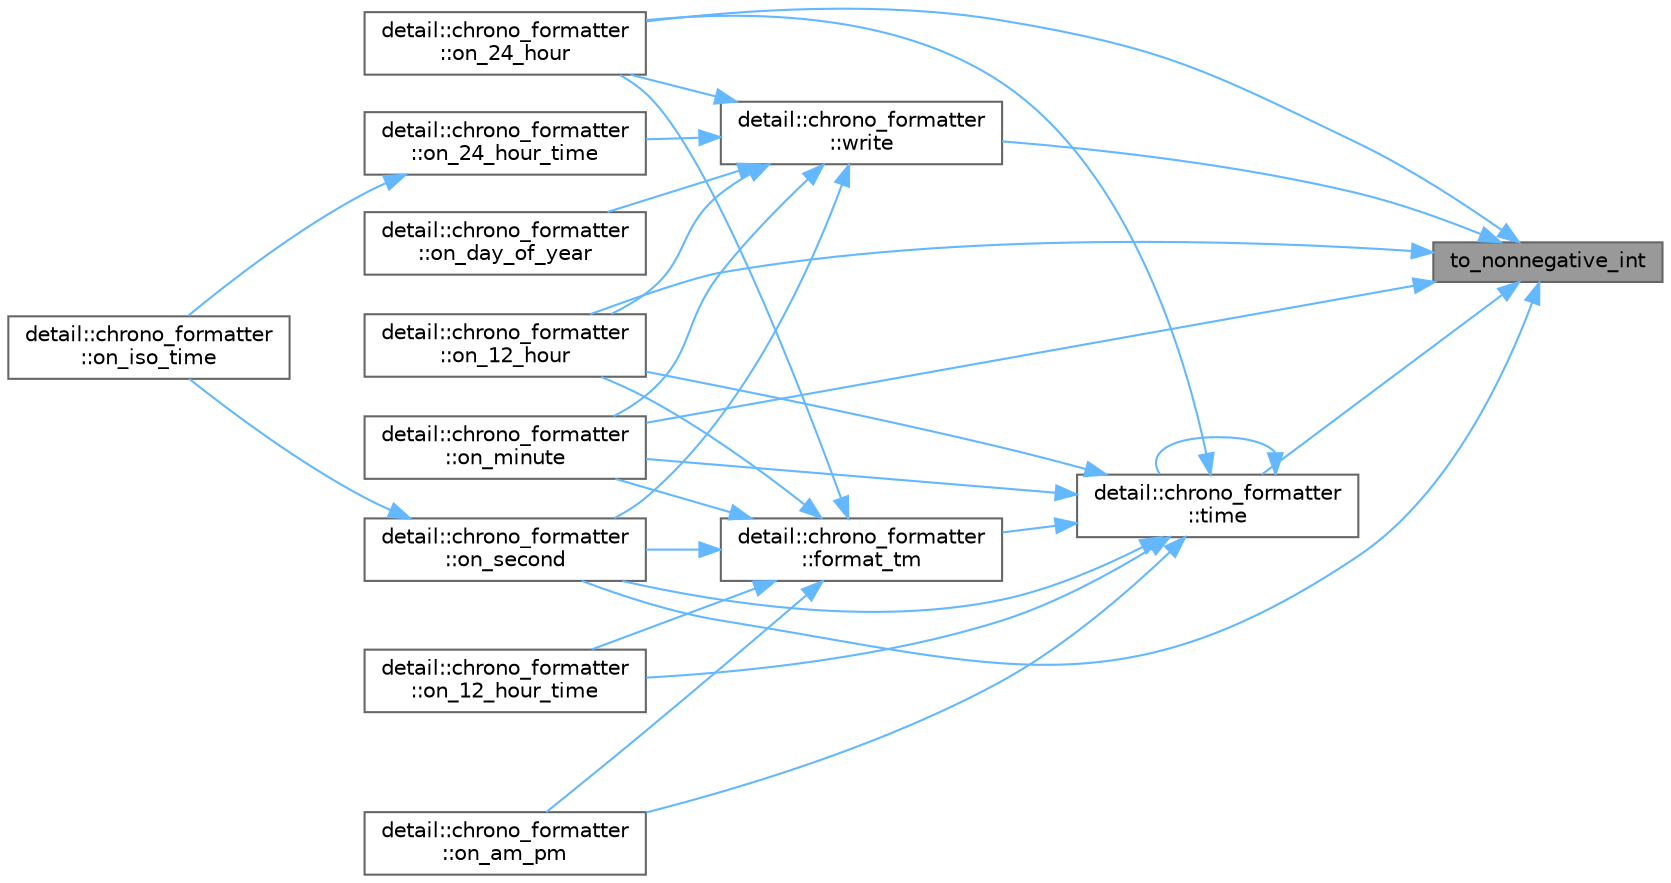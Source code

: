 digraph "to_nonnegative_int"
{
 // LATEX_PDF_SIZE
  bgcolor="transparent";
  edge [fontname=Helvetica,fontsize=10,labelfontname=Helvetica,labelfontsize=10];
  node [fontname=Helvetica,fontsize=10,shape=box,height=0.2,width=0.4];
  rankdir="RL";
  Node1 [id="Node000001",label="to_nonnegative_int",height=0.2,width=0.4,color="gray40", fillcolor="grey60", style="filled", fontcolor="black",tooltip=" "];
  Node1 -> Node2 [id="edge1_Node000001_Node000002",dir="back",color="steelblue1",style="solid",tooltip=" "];
  Node2 [id="Node000002",label="detail::chrono_formatter\l::on_12_hour",height=0.2,width=0.4,color="grey40", fillcolor="white", style="filled",URL="$structdetail_1_1chrono__formatter.html#a3f7aacce265226c5965e6081c4799336",tooltip=" "];
  Node1 -> Node3 [id="edge2_Node000001_Node000003",dir="back",color="steelblue1",style="solid",tooltip=" "];
  Node3 [id="Node000003",label="detail::chrono_formatter\l::on_24_hour",height=0.2,width=0.4,color="grey40", fillcolor="white", style="filled",URL="$structdetail_1_1chrono__formatter.html#aea488566e3e4ca46319ef5f5151755a0",tooltip=" "];
  Node1 -> Node4 [id="edge3_Node000001_Node000004",dir="back",color="steelblue1",style="solid",tooltip=" "];
  Node4 [id="Node000004",label="detail::chrono_formatter\l::on_minute",height=0.2,width=0.4,color="grey40", fillcolor="white", style="filled",URL="$structdetail_1_1chrono__formatter.html#a5fa9e34decab3a88e4c9543effa54e31",tooltip=" "];
  Node1 -> Node5 [id="edge4_Node000001_Node000005",dir="back",color="steelblue1",style="solid",tooltip=" "];
  Node5 [id="Node000005",label="detail::chrono_formatter\l::on_second",height=0.2,width=0.4,color="grey40", fillcolor="white", style="filled",URL="$structdetail_1_1chrono__formatter.html#afcb9a0eff4398874cbff0b5466c5f56c",tooltip=" "];
  Node5 -> Node6 [id="edge5_Node000005_Node000006",dir="back",color="steelblue1",style="solid",tooltip=" "];
  Node6 [id="Node000006",label="detail::chrono_formatter\l::on_iso_time",height=0.2,width=0.4,color="grey40", fillcolor="white", style="filled",URL="$structdetail_1_1chrono__formatter.html#a94c937acaca8bfa7b3d319d1bd237ef9",tooltip=" "];
  Node1 -> Node7 [id="edge6_Node000001_Node000007",dir="back",color="steelblue1",style="solid",tooltip=" "];
  Node7 [id="Node000007",label="detail::chrono_formatter\l::time",height=0.2,width=0.4,color="grey40", fillcolor="white", style="filled",URL="$structdetail_1_1chrono__formatter.html#af9d910a6993b901e9657c32e22646c58",tooltip=" "];
  Node7 -> Node8 [id="edge7_Node000007_Node000008",dir="back",color="steelblue1",style="solid",tooltip=" "];
  Node8 [id="Node000008",label="detail::chrono_formatter\l::format_tm",height=0.2,width=0.4,color="grey40", fillcolor="white", style="filled",URL="$structdetail_1_1chrono__formatter.html#a35c0d0afebd6468c4d3bf5c8c2b43e94",tooltip=" "];
  Node8 -> Node2 [id="edge8_Node000008_Node000002",dir="back",color="steelblue1",style="solid",tooltip=" "];
  Node8 -> Node9 [id="edge9_Node000008_Node000009",dir="back",color="steelblue1",style="solid",tooltip=" "];
  Node9 [id="Node000009",label="detail::chrono_formatter\l::on_12_hour_time",height=0.2,width=0.4,color="grey40", fillcolor="white", style="filled",URL="$structdetail_1_1chrono__formatter.html#acac60187a1bae85bc87379c974bc6e45",tooltip=" "];
  Node8 -> Node3 [id="edge10_Node000008_Node000003",dir="back",color="steelblue1",style="solid",tooltip=" "];
  Node8 -> Node10 [id="edge11_Node000008_Node000010",dir="back",color="steelblue1",style="solid",tooltip=" "];
  Node10 [id="Node000010",label="detail::chrono_formatter\l::on_am_pm",height=0.2,width=0.4,color="grey40", fillcolor="white", style="filled",URL="$structdetail_1_1chrono__formatter.html#a6f690e3b9e7e188c9bdbb95e37527528",tooltip=" "];
  Node8 -> Node4 [id="edge12_Node000008_Node000004",dir="back",color="steelblue1",style="solid",tooltip=" "];
  Node8 -> Node5 [id="edge13_Node000008_Node000005",dir="back",color="steelblue1",style="solid",tooltip=" "];
  Node7 -> Node2 [id="edge14_Node000007_Node000002",dir="back",color="steelblue1",style="solid",tooltip=" "];
  Node7 -> Node9 [id="edge15_Node000007_Node000009",dir="back",color="steelblue1",style="solid",tooltip=" "];
  Node7 -> Node3 [id="edge16_Node000007_Node000003",dir="back",color="steelblue1",style="solid",tooltip=" "];
  Node7 -> Node10 [id="edge17_Node000007_Node000010",dir="back",color="steelblue1",style="solid",tooltip=" "];
  Node7 -> Node4 [id="edge18_Node000007_Node000004",dir="back",color="steelblue1",style="solid",tooltip=" "];
  Node7 -> Node5 [id="edge19_Node000007_Node000005",dir="back",color="steelblue1",style="solid",tooltip=" "];
  Node7 -> Node7 [id="edge20_Node000007_Node000007",dir="back",color="steelblue1",style="solid",tooltip=" "];
  Node1 -> Node11 [id="edge21_Node000001_Node000011",dir="back",color="steelblue1",style="solid",tooltip=" "];
  Node11 [id="Node000011",label="detail::chrono_formatter\l::write",height=0.2,width=0.4,color="grey40", fillcolor="white", style="filled",URL="$structdetail_1_1chrono__formatter.html#add7570da74a4570c6bbdd344394d3b73",tooltip=" "];
  Node11 -> Node2 [id="edge22_Node000011_Node000002",dir="back",color="steelblue1",style="solid",tooltip=" "];
  Node11 -> Node3 [id="edge23_Node000011_Node000003",dir="back",color="steelblue1",style="solid",tooltip=" "];
  Node11 -> Node12 [id="edge24_Node000011_Node000012",dir="back",color="steelblue1",style="solid",tooltip=" "];
  Node12 [id="Node000012",label="detail::chrono_formatter\l::on_24_hour_time",height=0.2,width=0.4,color="grey40", fillcolor="white", style="filled",URL="$structdetail_1_1chrono__formatter.html#a1a36b23ef9bc29633a52e995ea2dd23a",tooltip=" "];
  Node12 -> Node6 [id="edge25_Node000012_Node000006",dir="back",color="steelblue1",style="solid",tooltip=" "];
  Node11 -> Node13 [id="edge26_Node000011_Node000013",dir="back",color="steelblue1",style="solid",tooltip=" "];
  Node13 [id="Node000013",label="detail::chrono_formatter\l::on_day_of_year",height=0.2,width=0.4,color="grey40", fillcolor="white", style="filled",URL="$structdetail_1_1chrono__formatter.html#a15e3ea2d4cbad788f990ad686632f905",tooltip=" "];
  Node11 -> Node4 [id="edge27_Node000011_Node000004",dir="back",color="steelblue1",style="solid",tooltip=" "];
  Node11 -> Node5 [id="edge28_Node000011_Node000005",dir="back",color="steelblue1",style="solid",tooltip=" "];
}
